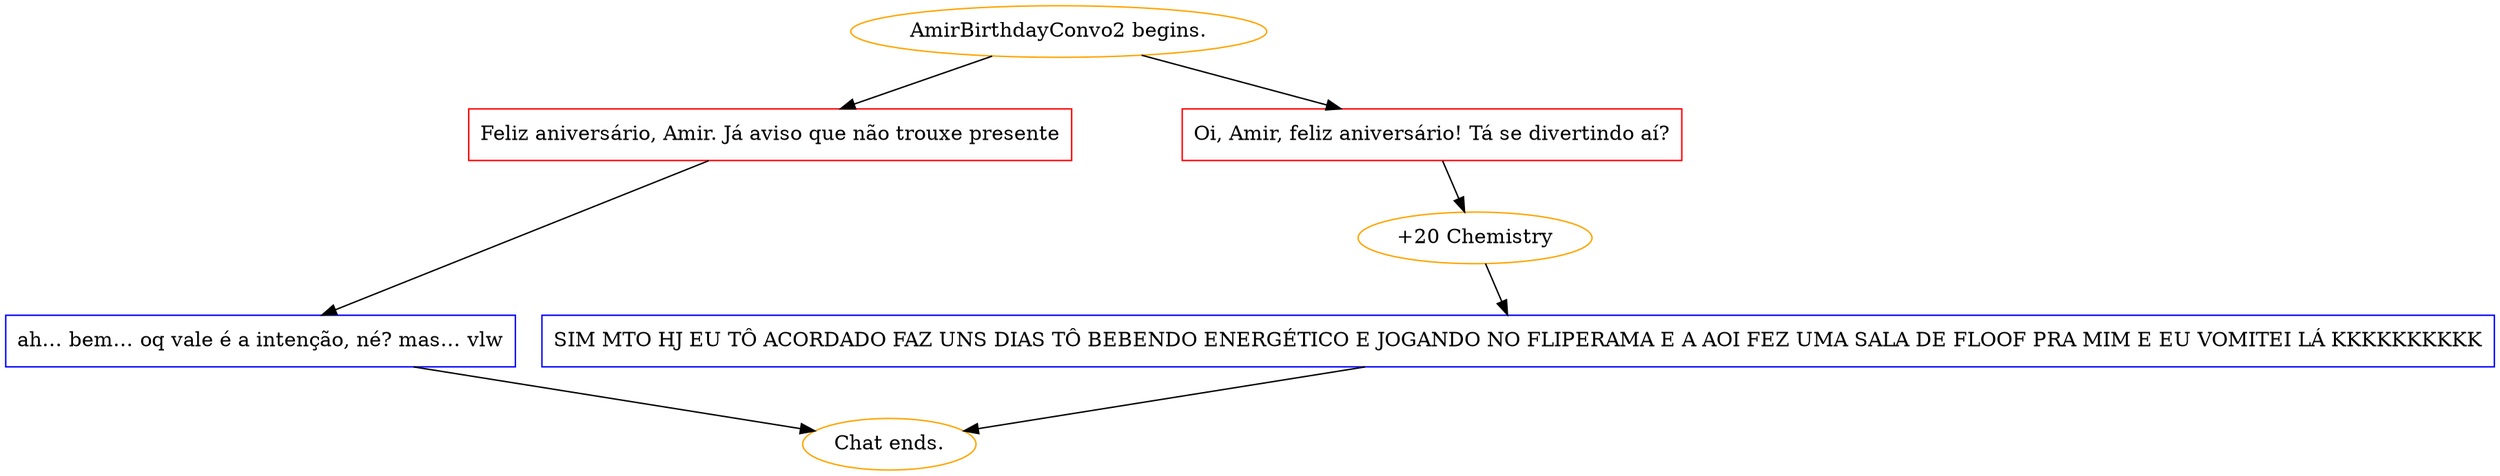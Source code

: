 digraph {
	"AmirBirthdayConvo2 begins." [color=orange];
		"AmirBirthdayConvo2 begins." -> j1463897192;
		"AmirBirthdayConvo2 begins." -> j2288567526;
	j1463897192 [label="Feliz aniversário, Amir. Já aviso que não trouxe presente",shape=box,color=red];
		j1463897192 -> j360934731;
	j2288567526 [label="Oi, Amir, feliz aniversário! Tá se divertindo aí?",shape=box,color=red];
		j2288567526 -> j2319318375;
	j360934731 [label="ah… bem… oq vale é a intenção, né? mas… vlw",shape=box,color=blue];
		j360934731 -> "Chat ends.";
	j2319318375 [label="+20 Chemistry",color=orange];
		j2319318375 -> j3003685794;
	"Chat ends." [color=orange];
	j3003685794 [label="SIM MTO HJ EU TÔ ACORDADO FAZ UNS DIAS TÔ BEBENDO ENERGÉTICO E JOGANDO NO FLIPERAMA E A AOI FEZ UMA SALA DE FLOOF PRA MIM E EU VOMITEI LÁ KKKKKKKKKK",shape=box,color=blue];
		j3003685794 -> "Chat ends.";
}